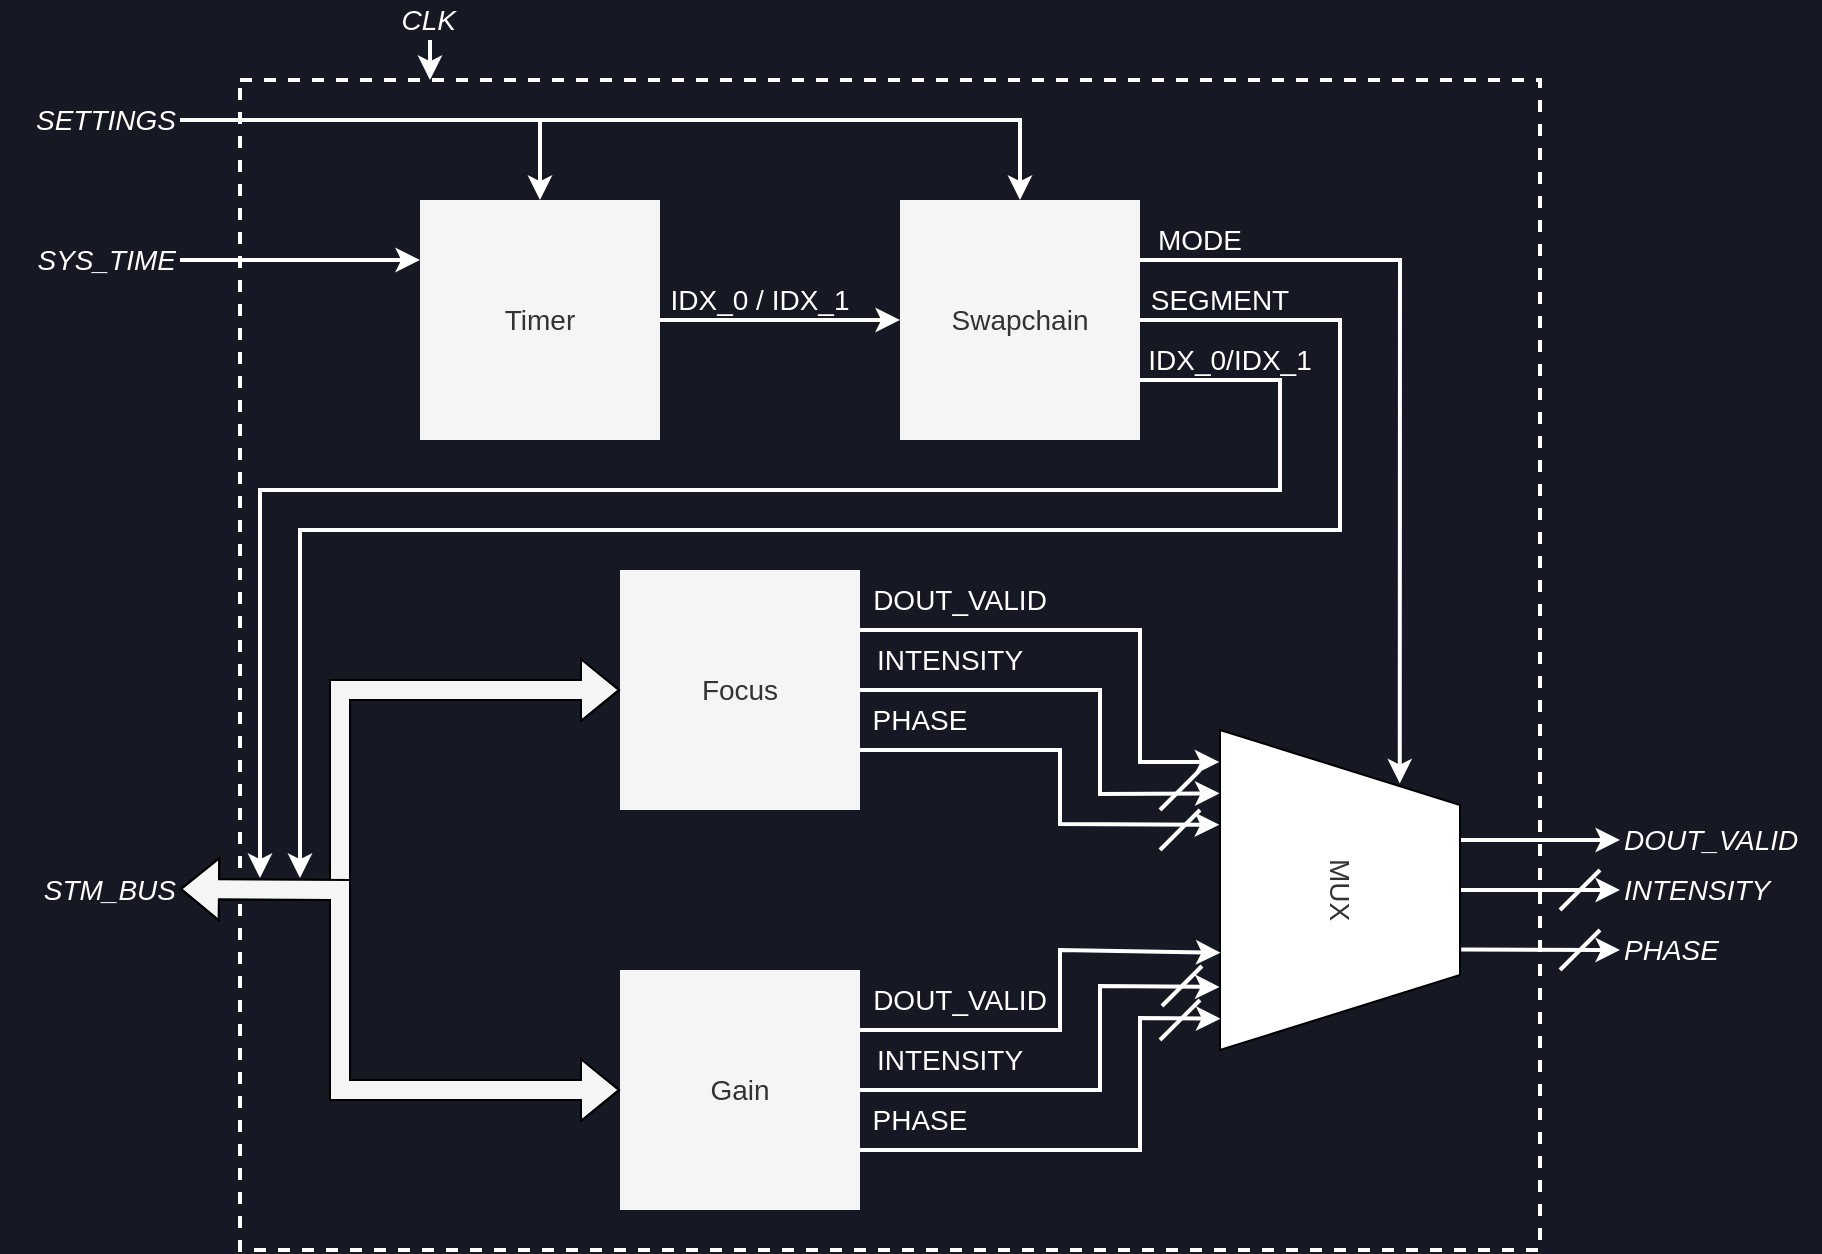 <mxfile compressed="false">
    <diagram id="86R6ZRfhnQo9sD8B5-7s" name="Page-1">
        <mxGraphModel dx="456" dy="201" grid="1" gridSize="10" guides="1" tooltips="1" connect="1" arrows="1" fold="1" page="1" pageScale="1" pageWidth="827" pageHeight="1169" background="#161923" math="0" shadow="0">
            <root>
                <mxCell id="0"/>
                <mxCell id="1" parent="0"/>
                <mxCell id="140" value="" style="rounded=0;whiteSpace=wrap;html=1;labelBackgroundColor=none;fontSize=14;fontColor=#333333;strokeColor=#FFFFFF;strokeWidth=2;fillColor=none;dashed=1;" parent="1" vertex="1">
                    <mxGeometry x="150" y="75" width="650" height="585" as="geometry"/>
                </mxCell>
                <mxCell id="96" value="Timer" style="rounded=0;whiteSpace=wrap;html=1;fontFamily=Helvetica;fontSize=14;fontColor=#333333;strokeColor=none;strokeWidth=3;fillColor=#f5f5f5;" parent="1" vertex="1">
                    <mxGeometry x="240" y="135" width="120" height="120" as="geometry"/>
                </mxCell>
                <mxCell id="97" value="Swapchain" style="rounded=0;whiteSpace=wrap;html=1;fontFamily=Helvetica;fontSize=14;fontColor=#333333;strokeColor=none;strokeWidth=3;fillColor=#f5f5f5;" parent="1" vertex="1">
                    <mxGeometry x="480" y="135" width="120" height="120" as="geometry"/>
                </mxCell>
                <mxCell id="100" style="edgeStyle=none;rounded=0;html=1;exitX=1;exitY=0.25;exitDx=0;exitDy=0;fontColor=#333333;strokeColor=#FFFFFF;strokeWidth=2;entryX=0;entryY=0.25;entryDx=0;entryDy=0;" parent="1" edge="1">
                    <mxGeometry relative="1" as="geometry">
                        <mxPoint x="360" y="195" as="sourcePoint"/>
                        <mxPoint x="480" y="195" as="targetPoint"/>
                    </mxGeometry>
                </mxCell>
                <mxCell id="102" value="&lt;span style=&quot;font-size: 14px&quot;&gt;IDX_0 / IDX_1&lt;/span&gt;" style="text;html=1;strokeColor=none;fillColor=none;align=center;verticalAlign=middle;whiteSpace=wrap;rounded=0;fontFamily=Helvetica;fontSize=14;fontColor=#FFFFFF;strokeWidth=2;" parent="1" vertex="1">
                    <mxGeometry x="360" y="175" width="100" height="20" as="geometry"/>
                </mxCell>
                <mxCell id="104" style="edgeStyle=none;rounded=0;html=1;exitX=1;exitY=0.25;exitDx=0;exitDy=0;fontColor=#333333;strokeColor=#FFFFFF;strokeWidth=2;entryX=0.167;entryY=0.251;entryDx=0;entryDy=0;entryPerimeter=0;" parent="1" target="143" edge="1">
                    <mxGeometry relative="1" as="geometry">
                        <mxPoint x="600" y="165" as="sourcePoint"/>
                        <mxPoint x="730" y="295" as="targetPoint"/>
                        <Array as="points">
                            <mxPoint x="730" y="165"/>
                        </Array>
                    </mxGeometry>
                </mxCell>
                <mxCell id="105" value="&lt;span style=&quot;font-size: 14px&quot;&gt;MODE&lt;/span&gt;" style="text;html=1;strokeColor=none;fillColor=none;align=center;verticalAlign=middle;whiteSpace=wrap;rounded=0;fontFamily=Helvetica;fontSize=14;fontColor=#FFFFFF;strokeWidth=2;" parent="1" vertex="1">
                    <mxGeometry x="600" y="145" width="60" height="20" as="geometry"/>
                </mxCell>
                <mxCell id="106" style="edgeStyle=none;rounded=0;html=1;exitX=1;exitY=0.75;exitDx=0;exitDy=0;fontColor=#333333;strokeColor=#FFFFFF;strokeWidth=2;" parent="1" edge="1">
                    <mxGeometry relative="1" as="geometry">
                        <mxPoint x="600" y="195" as="sourcePoint"/>
                        <mxPoint x="180" y="474" as="targetPoint"/>
                        <Array as="points">
                            <mxPoint x="700" y="195"/>
                            <mxPoint x="700" y="300"/>
                            <mxPoint x="180" y="300"/>
                        </Array>
                    </mxGeometry>
                </mxCell>
                <mxCell id="108" value="" style="edgeStyle=none;html=1;" parent="1" source="107" target="97" edge="1">
                    <mxGeometry relative="1" as="geometry"/>
                </mxCell>
                <mxCell id="107" value="&lt;span style=&quot;font-size: 14px&quot;&gt;SEGMENT&lt;/span&gt;" style="text;html=1;strokeColor=none;fillColor=none;align=center;verticalAlign=middle;whiteSpace=wrap;rounded=0;fontFamily=Helvetica;fontSize=14;fontColor=#FFFFFF;strokeWidth=2;" parent="1" vertex="1">
                    <mxGeometry x="600" y="175" width="80" height="20" as="geometry"/>
                </mxCell>
                <mxCell id="109" style="edgeStyle=none;rounded=0;html=1;exitX=1;exitY=0.75;exitDx=0;exitDy=0;fontColor=#333333;strokeColor=#FFFFFF;strokeWidth=2;" parent="1" edge="1">
                    <mxGeometry relative="1" as="geometry">
                        <mxPoint x="600" y="225" as="sourcePoint"/>
                        <mxPoint x="160" y="474" as="targetPoint"/>
                        <Array as="points">
                            <mxPoint x="670" y="225"/>
                            <mxPoint x="670" y="280"/>
                            <mxPoint x="160" y="280"/>
                        </Array>
                    </mxGeometry>
                </mxCell>
                <mxCell id="110" value="&lt;span style=&quot;font-size: 14px&quot;&gt;IDX_0/IDX_1&lt;/span&gt;" style="text;html=1;strokeColor=none;fillColor=none;align=center;verticalAlign=middle;whiteSpace=wrap;rounded=0;fontFamily=Helvetica;fontSize=14;fontColor=#FFFFFF;strokeWidth=2;" parent="1" vertex="1">
                    <mxGeometry x="600" y="205" width="90" height="20" as="geometry"/>
                </mxCell>
                <mxCell id="111" value="&lt;i style=&quot;font-size: 14px;&quot;&gt;SETTINGS&lt;/i&gt;" style="text;html=1;strokeColor=none;fillColor=none;align=right;verticalAlign=middle;whiteSpace=wrap;rounded=0;labelBackgroundColor=none;fontSize=14;fontColor=#FFFFFF;" parent="1" vertex="1">
                    <mxGeometry x="40" y="75" width="80" height="40" as="geometry"/>
                </mxCell>
                <mxCell id="112" style="edgeStyle=none;rounded=0;html=1;exitX=1;exitY=0.5;exitDx=0;exitDy=0;fontColor=#333333;strokeColor=#FFFFFF;strokeWidth=2;entryX=0.5;entryY=0;entryDx=0;entryDy=0;" parent="1" source="111" target="96" edge="1">
                    <mxGeometry relative="1" as="geometry">
                        <mxPoint x="180" y="-275" as="sourcePoint"/>
                        <mxPoint x="520" y="-215.0" as="targetPoint"/>
                        <Array as="points">
                            <mxPoint x="300" y="95"/>
                        </Array>
                    </mxGeometry>
                </mxCell>
                <mxCell id="113" style="edgeStyle=none;rounded=0;html=1;exitX=1;exitY=0.5;exitDx=0;exitDy=0;fontColor=#333333;strokeColor=#FFFFFF;strokeWidth=2;entryX=0.5;entryY=0;entryDx=0;entryDy=0;" parent="1" source="111" target="97" edge="1">
                    <mxGeometry relative="1" as="geometry">
                        <mxPoint x="180" y="105" as="sourcePoint"/>
                        <mxPoint x="310" y="145.0" as="targetPoint"/>
                        <Array as="points">
                            <mxPoint x="540" y="95"/>
                        </Array>
                    </mxGeometry>
                </mxCell>
                <mxCell id="114" value="&lt;i&gt;SYS_TIME&lt;/i&gt;" style="text;html=1;strokeColor=none;fillColor=none;align=right;verticalAlign=middle;whiteSpace=wrap;rounded=0;labelBackgroundColor=none;fontSize=14;fontColor=#FFFFFF;" parent="1" vertex="1">
                    <mxGeometry x="30" y="145" width="90" height="40" as="geometry"/>
                </mxCell>
                <mxCell id="115" style="edgeStyle=none;rounded=0;html=1;exitX=1;exitY=0.5;exitDx=0;exitDy=0;fontColor=#333333;strokeColor=#FFFFFF;strokeWidth=2;entryX=0;entryY=0.25;entryDx=0;entryDy=0;" parent="1" source="114" target="96" edge="1">
                    <mxGeometry relative="1" as="geometry">
                        <mxPoint x="180" y="105" as="sourcePoint"/>
                        <mxPoint x="550" y="145" as="targetPoint"/>
                        <Array as="points"/>
                    </mxGeometry>
                </mxCell>
                <mxCell id="126" value="&lt;i&gt;STM_BUS&lt;/i&gt;" style="text;html=1;strokeColor=none;fillColor=none;align=right;verticalAlign=middle;whiteSpace=wrap;rounded=0;labelBackgroundColor=none;fontSize=14;fontColor=#FFFFFF;" parent="1" vertex="1">
                    <mxGeometry x="30" y="460" width="90" height="40" as="geometry"/>
                </mxCell>
                <mxCell id="127" value="&lt;i&gt;DOUT_VALID&lt;/i&gt;" style="text;html=1;strokeColor=none;fillColor=none;align=left;verticalAlign=middle;whiteSpace=wrap;rounded=0;fontFamily=Helvetica;fontSize=14;fontColor=#FFFFFF;" parent="1" vertex="1">
                    <mxGeometry x="840" y="435" width="100" height="40" as="geometry"/>
                </mxCell>
                <mxCell id="131" value="&lt;i&gt;INTENSITY&lt;/i&gt;" style="text;html=1;strokeColor=none;fillColor=none;align=left;verticalAlign=middle;whiteSpace=wrap;rounded=0;labelBackgroundColor=none;fontSize=14;fontColor=#FFFFFF;" parent="1" vertex="1">
                    <mxGeometry x="840" y="460" width="80" height="40" as="geometry"/>
                </mxCell>
                <mxCell id="132" style="edgeStyle=none;rounded=0;html=1;exitX=1;exitY=0.25;exitDx=0;exitDy=0;fontColor=#333333;strokeColor=#FFFFFF;strokeWidth=2;entryX=0;entryY=0.5;entryDx=0;entryDy=0;" parent="1" target="127" edge="1">
                    <mxGeometry relative="1" as="geometry">
                        <mxPoint x="760" y="455" as="sourcePoint"/>
                        <mxPoint x="650" y="465" as="targetPoint"/>
                    </mxGeometry>
                </mxCell>
                <mxCell id="133" style="edgeStyle=none;rounded=0;html=1;exitX=1;exitY=0.5;exitDx=0;exitDy=0;fontColor=#333333;strokeColor=#FFFFFF;strokeWidth=2;entryX=0;entryY=0.5;entryDx=0;entryDy=0;" parent="1" target="131" edge="1">
                    <mxGeometry relative="1" as="geometry">
                        <mxPoint x="760" y="480" as="sourcePoint"/>
                        <mxPoint x="850" y="460" as="targetPoint"/>
                    </mxGeometry>
                </mxCell>
                <mxCell id="134" value="" style="endArrow=none;html=1;rounded=1;labelBackgroundColor=default;fontFamily=Helvetica;fontSize=14;fontColor=#000000;strokeColor=#FFFFFF;strokeWidth=2;shape=connector;fillColor=#f5f5f5;" parent="1" edge="1">
                    <mxGeometry width="50" height="50" relative="1" as="geometry">
                        <mxPoint x="810" y="490.0" as="sourcePoint"/>
                        <mxPoint x="830" y="470.0" as="targetPoint"/>
                    </mxGeometry>
                </mxCell>
                <mxCell id="135" value="&lt;i&gt;PHASE&lt;/i&gt;" style="text;html=1;strokeColor=none;fillColor=none;align=left;verticalAlign=middle;whiteSpace=wrap;rounded=0;labelBackgroundColor=none;fontSize=14;fontColor=#FFFFFF;" parent="1" vertex="1">
                    <mxGeometry x="840" y="490" width="80" height="40" as="geometry"/>
                </mxCell>
                <mxCell id="136" style="edgeStyle=none;rounded=0;html=1;fontColor=#333333;strokeColor=#FFFFFF;strokeWidth=2;entryX=0;entryY=0.5;entryDx=0;entryDy=0;exitX=0.686;exitY=-0.005;exitDx=0;exitDy=0;exitPerimeter=0;" parent="1" source="143" target="135" edge="1">
                    <mxGeometry relative="1" as="geometry">
                        <mxPoint x="770" y="395" as="sourcePoint"/>
                        <mxPoint x="850" y="365" as="targetPoint"/>
                    </mxGeometry>
                </mxCell>
                <mxCell id="137" value="" style="endArrow=none;html=1;rounded=1;labelBackgroundColor=default;fontFamily=Helvetica;fontSize=14;fontColor=#000000;strokeColor=#FFFFFF;strokeWidth=2;shape=connector;fillColor=#f5f5f5;" parent="1" edge="1">
                    <mxGeometry width="50" height="50" relative="1" as="geometry">
                        <mxPoint x="810" y="520.0" as="sourcePoint"/>
                        <mxPoint x="830" y="500.0" as="targetPoint"/>
                    </mxGeometry>
                </mxCell>
                <mxCell id="141" value="&lt;i style=&quot;font-size: 14px;&quot;&gt;CLK&lt;/i&gt;" style="text;html=1;strokeColor=none;fillColor=none;align=right;verticalAlign=middle;whiteSpace=wrap;rounded=0;labelBackgroundColor=none;fontSize=14;fontColor=#FFFFFF;" parent="1" vertex="1">
                    <mxGeometry x="230" y="35" width="30" height="20" as="geometry"/>
                </mxCell>
                <mxCell id="142" style="edgeStyle=none;rounded=0;html=1;exitX=0.5;exitY=1;exitDx=0;exitDy=0;fontColor=#333333;strokeColor=#FFFFFF;strokeWidth=2;" parent="1" source="141" edge="1">
                    <mxGeometry relative="1" as="geometry">
                        <mxPoint x="160" y="185" as="sourcePoint"/>
                        <mxPoint x="245" y="75" as="targetPoint"/>
                    </mxGeometry>
                </mxCell>
                <mxCell id="143" value="&lt;span style=&quot;color: rgb(51, 51, 51); font-size: 14px;&quot;&gt;MUX&lt;/span&gt;" style="shape=trapezoid;perimeter=trapezoidPerimeter;whiteSpace=wrap;html=1;fixedSize=1;rotation=90;size=37.5;fillColor=#FFFFFF;" vertex="1" parent="1">
                    <mxGeometry x="620" y="420" width="160" height="120" as="geometry"/>
                </mxCell>
                <mxCell id="145" value="Focus" style="rounded=0;whiteSpace=wrap;html=1;fontFamily=Helvetica;fontSize=14;fontColor=#333333;strokeColor=none;strokeWidth=3;fillColor=#f5f5f5;" vertex="1" parent="1">
                    <mxGeometry x="340" y="320" width="120" height="120" as="geometry"/>
                </mxCell>
                <mxCell id="146" value="Gain" style="rounded=0;whiteSpace=wrap;html=1;fontFamily=Helvetica;fontSize=14;fontColor=#333333;strokeColor=none;strokeWidth=3;fillColor=#f5f5f5;" vertex="1" parent="1">
                    <mxGeometry x="340" y="520" width="120" height="120" as="geometry"/>
                </mxCell>
                <mxCell id="150" style="edgeStyle=none;rounded=0;html=1;exitX=1;exitY=0.25;exitDx=0;exitDy=0;fontColor=#333333;strokeColor=#FFFFFF;strokeWidth=2;entryX=0.1;entryY=1.003;entryDx=0;entryDy=0;entryPerimeter=0;" edge="1" parent="1" target="143" source="145">
                    <mxGeometry relative="1" as="geometry">
                        <mxPoint x="414" y="550" as="sourcePoint"/>
                        <mxPoint x="304" y="560" as="targetPoint"/>
                        <Array as="points">
                            <mxPoint x="600" y="350"/>
                            <mxPoint x="600" y="416"/>
                        </Array>
                    </mxGeometry>
                </mxCell>
                <mxCell id="151" style="edgeStyle=none;rounded=0;html=1;exitX=1;exitY=0.5;exitDx=0;exitDy=0;fontColor=#333333;strokeColor=#FFFFFF;strokeWidth=2;entryX=0.198;entryY=1.002;entryDx=0;entryDy=0;entryPerimeter=0;" edge="1" parent="1" target="143" source="145">
                    <mxGeometry relative="1" as="geometry">
                        <mxPoint x="414" y="575" as="sourcePoint"/>
                        <mxPoint x="504" y="555" as="targetPoint"/>
                        <Array as="points">
                            <mxPoint x="580" y="380"/>
                            <mxPoint x="580" y="432"/>
                        </Array>
                    </mxGeometry>
                </mxCell>
                <mxCell id="152" value="" style="endArrow=none;html=1;rounded=1;labelBackgroundColor=default;fontFamily=Helvetica;fontSize=14;fontColor=#000000;strokeColor=#FFFFFF;strokeWidth=2;shape=connector;fillColor=#f5f5f5;" edge="1" parent="1">
                    <mxGeometry width="50" height="50" relative="1" as="geometry">
                        <mxPoint x="610" y="440.0" as="sourcePoint"/>
                        <mxPoint x="630" y="420.0" as="targetPoint"/>
                    </mxGeometry>
                </mxCell>
                <mxCell id="154" style="edgeStyle=none;rounded=0;html=1;fontColor=#333333;strokeColor=#FFFFFF;strokeWidth=2;entryX=0.296;entryY=1.003;entryDx=0;entryDy=0;exitX=1;exitY=0.75;exitDx=0;exitDy=0;entryPerimeter=0;" edge="1" parent="1" target="143" source="145">
                    <mxGeometry relative="1" as="geometry">
                        <mxPoint x="414.6" y="719.76" as="sourcePoint"/>
                        <mxPoint x="504" y="575" as="targetPoint"/>
                        <Array as="points">
                            <mxPoint x="560" y="410"/>
                            <mxPoint x="560" y="447"/>
                        </Array>
                    </mxGeometry>
                </mxCell>
                <mxCell id="155" value="" style="endArrow=none;html=1;rounded=1;labelBackgroundColor=default;fontFamily=Helvetica;fontSize=14;fontColor=#000000;strokeColor=#FFFFFF;strokeWidth=2;shape=connector;fillColor=#f5f5f5;" edge="1" parent="1">
                    <mxGeometry width="50" height="50" relative="1" as="geometry">
                        <mxPoint x="610" y="460.0" as="sourcePoint"/>
                        <mxPoint x="630" y="440.0" as="targetPoint"/>
                    </mxGeometry>
                </mxCell>
                <mxCell id="158" value="&lt;span style=&quot;font-style: normal;&quot;&gt;DOUT_VALID&lt;/span&gt;" style="text;html=1;strokeColor=none;fillColor=none;align=center;verticalAlign=middle;whiteSpace=wrap;rounded=0;fontFamily=Helvetica;fontSize=14;fontColor=#FFFFFF;fontStyle=2" vertex="1" parent="1">
                    <mxGeometry x="460" y="320" width="100" height="30" as="geometry"/>
                </mxCell>
                <mxCell id="160" value="INTENSITY" style="text;html=1;strokeColor=none;fillColor=none;align=center;verticalAlign=middle;whiteSpace=wrap;rounded=0;fontFamily=Helvetica;fontSize=14;fontColor=#FFFFFF;" vertex="1" parent="1">
                    <mxGeometry x="460" y="350" width="90" height="30" as="geometry"/>
                </mxCell>
                <mxCell id="161" value="PHASE" style="text;html=1;strokeColor=none;fillColor=none;align=center;verticalAlign=middle;whiteSpace=wrap;rounded=0;fontFamily=Helvetica;fontSize=14;fontColor=#FFFFFF;" vertex="1" parent="1">
                    <mxGeometry x="460" y="380" width="60" height="30" as="geometry"/>
                </mxCell>
                <mxCell id="163" style="edgeStyle=none;rounded=0;html=1;fontColor=#333333;strokeColor=#FFFFFF;strokeWidth=2;entryX=0.696;entryY=0.998;entryDx=0;entryDy=0;exitX=1;exitY=0.25;exitDx=0;exitDy=0;entryPerimeter=0;" edge="1" parent="1" source="146" target="143">
                    <mxGeometry relative="1" as="geometry">
                        <mxPoint x="220" y="830" as="sourcePoint"/>
                        <mxPoint x="440" y="830.0" as="targetPoint"/>
                        <Array as="points">
                            <mxPoint x="560" y="550"/>
                            <mxPoint x="560" y="510"/>
                        </Array>
                    </mxGeometry>
                </mxCell>
                <mxCell id="164" style="edgeStyle=none;rounded=0;html=1;fontColor=#333333;strokeColor=#FFFFFF;strokeWidth=2;entryX=0.803;entryY=1.002;entryDx=0;entryDy=0;exitX=1;exitY=0.5;exitDx=0;exitDy=0;entryPerimeter=0;" edge="1" parent="1" source="146" target="143">
                    <mxGeometry relative="1" as="geometry">
                        <mxPoint x="370" y="560.0" as="sourcePoint"/>
                        <mxPoint x="650.24" y="521.36" as="targetPoint"/>
                        <Array as="points">
                            <mxPoint x="580" y="580"/>
                            <mxPoint x="580" y="528"/>
                        </Array>
                    </mxGeometry>
                </mxCell>
                <mxCell id="165" style="edgeStyle=none;rounded=0;html=1;fontColor=#333333;strokeColor=#FFFFFF;strokeWidth=2;entryX=0.902;entryY=0.998;entryDx=0;entryDy=0;exitX=1;exitY=0.75;exitDx=0;exitDy=0;entryPerimeter=0;" edge="1" parent="1" source="146" target="143">
                    <mxGeometry relative="1" as="geometry">
                        <mxPoint x="370" y="590" as="sourcePoint"/>
                        <mxPoint x="650" y="538.64" as="targetPoint"/>
                        <Array as="points">
                            <mxPoint x="600" y="610"/>
                            <mxPoint x="600" y="544"/>
                        </Array>
                    </mxGeometry>
                </mxCell>
                <mxCell id="167" value="&lt;span style=&quot;font-style: normal;&quot;&gt;DOUT_VALID&lt;/span&gt;" style="text;html=1;strokeColor=none;fillColor=none;align=center;verticalAlign=middle;whiteSpace=wrap;rounded=0;fontFamily=Helvetica;fontSize=14;fontColor=#FFFFFF;fontStyle=2" vertex="1" parent="1">
                    <mxGeometry x="460" y="520" width="100" height="30" as="geometry"/>
                </mxCell>
                <mxCell id="168" value="INTENSITY" style="text;html=1;strokeColor=none;fillColor=none;align=center;verticalAlign=middle;whiteSpace=wrap;rounded=0;fontFamily=Helvetica;fontSize=14;fontColor=#FFFFFF;" vertex="1" parent="1">
                    <mxGeometry x="460" y="550" width="90" height="30" as="geometry"/>
                </mxCell>
                <mxCell id="169" value="PHASE" style="text;html=1;strokeColor=none;fillColor=none;align=center;verticalAlign=middle;whiteSpace=wrap;rounded=0;fontFamily=Helvetica;fontSize=14;fontColor=#FFFFFF;" vertex="1" parent="1">
                    <mxGeometry x="460" y="580" width="60" height="30" as="geometry"/>
                </mxCell>
                <mxCell id="170" value="" style="shape=flexArrow;endArrow=classic;html=1;rounded=0;labelBackgroundColor=default;fontFamily=Helvetica;fontSize=14;fontColor=#000000;strokeColor=default;strokeWidth=1;jumpStyle=arc;fillColor=#f5f5f5;entryX=0;entryY=0.5;entryDx=0;entryDy=0;startArrow=block;" edge="1" parent="1" target="145">
                    <mxGeometry width="50" height="50" relative="1" as="geometry">
                        <mxPoint x="120" y="479.47" as="sourcePoint"/>
                        <mxPoint x="600" y="479.47" as="targetPoint"/>
                        <Array as="points">
                            <mxPoint x="200" y="480"/>
                            <mxPoint x="200" y="380"/>
                        </Array>
                    </mxGeometry>
                </mxCell>
                <mxCell id="171" value="" style="shape=flexArrow;endArrow=classic;html=1;rounded=0;labelBackgroundColor=default;fontFamily=Helvetica;fontSize=14;fontColor=#000000;strokeColor=default;strokeWidth=1;jumpStyle=arc;fillColor=#f5f5f5;entryX=0;entryY=0.5;entryDx=0;entryDy=0;startArrow=block;" edge="1" parent="1" target="146">
                    <mxGeometry width="50" height="50" relative="1" as="geometry">
                        <mxPoint x="120" y="479.47" as="sourcePoint"/>
                        <mxPoint x="240" y="380" as="targetPoint"/>
                        <Array as="points">
                            <mxPoint x="200" y="480"/>
                            <mxPoint x="200" y="580"/>
                        </Array>
                    </mxGeometry>
                </mxCell>
                <mxCell id="172" value="" style="endArrow=none;html=1;rounded=1;labelBackgroundColor=default;fontFamily=Helvetica;fontSize=14;fontColor=#000000;strokeColor=#FFFFFF;strokeWidth=2;shape=connector;fillColor=#f5f5f5;" edge="1" parent="1">
                    <mxGeometry width="50" height="50" relative="1" as="geometry">
                        <mxPoint x="611" y="538.0" as="sourcePoint"/>
                        <mxPoint x="631" y="518.0" as="targetPoint"/>
                    </mxGeometry>
                </mxCell>
                <mxCell id="173" value="" style="endArrow=none;html=1;rounded=1;labelBackgroundColor=default;fontFamily=Helvetica;fontSize=14;fontColor=#000000;strokeColor=#FFFFFF;strokeWidth=2;shape=connector;fillColor=#f5f5f5;" edge="1" parent="1">
                    <mxGeometry width="50" height="50" relative="1" as="geometry">
                        <mxPoint x="610" y="555.0" as="sourcePoint"/>
                        <mxPoint x="630" y="535.0" as="targetPoint"/>
                    </mxGeometry>
                </mxCell>
            </root>
        </mxGraphModel>
    </diagram>
</mxfile>